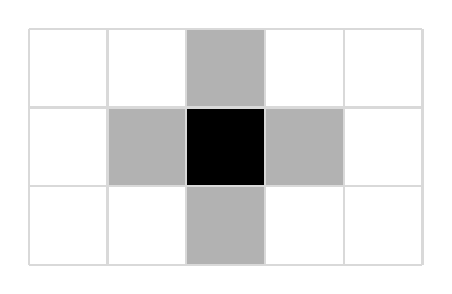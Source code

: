 \begin{tikzpicture}
  \fill[black] (1,1) rectangle (2,2);
  \fill[gray!60]  (1,0) rectangle (2,1);
  \fill[gray!60]  (0,1) rectangle (1,2);
  \fill[gray!60]  (2,1) rectangle (3,2);
  \fill[gray!60]  (1,2) rectangle (2,3);
  \draw[thick,step=1cm,color=gray!30] (-1, 0) grid (4,3);
\end{tikzpicture}
